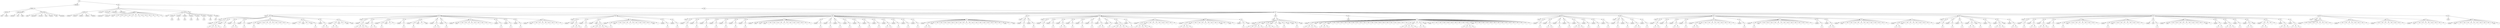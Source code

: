 digraph Tree {
	"t0" [label = "TEI"];
	"t1" [label = "teiHeader"];
	"t2" [label = "fileDesc"];
	"t3" [label = "titleStmt"];
	"t4" [label = "title"];
	"t5" [label = "author"];
	"t6" [label = "publicationStmt"];
	"t7" [label = "authority"];
	"t8" [label = "idno"];
	"t9" [label = "rights"];
	"t10" [label = "SourceDesc"];
	"t11" [label = "genre"];
	"t12" [label = "inspiration"];
	"t13" [label = "structure"];
	"t14" [label = "type"];
	"t15" [label = "periode"];
	"t16" [label = "taille"];
	"t17" [label = "permalien"];
	"t18" [label = "text"];
	"t19" [label = "front"];
	"t20" [label = "docTitle"];
	"t21" [label = "titlePart"];
	"t22" [label = "titlePart"];
	"t23" [label = "titlePart"];
	"t24" [label = "titlePart"];
	"t25" [label = "titlePart"];
	"t26" [label = "docDate"];
	"t27" [label = "docAuthor"];
	"t28" [label = "docImprint"];
	"t29" [label = "imprimeur"];
	"t30" [label = "performance"];
	"t31" [label = "premiere"];
	"t32" [label = "div"];
	"t33" [label = "head"];
	"t34" [label = "p"];
	"t35" [label = "p"];
	"t36" [label = "p"];
	"t37" [label = "p"];
	"t38" [label = "p"];
	"t39" [label = "p"];
	"t40" [label = "p"];
	"t41" [label = "p"];
	"t42" [label = "p"];
	"t43" [label = "p"];
	"t44" [label = "p"];
	"t45" [label = "p"];
	"t46" [label = "p"];
	"t47" [label = "castList"];
	"t48" [label = "head"];
	"t49" [label = "castItem"];
	"t50" [label = "role"];
	"t51" [label = "castItem"];
	"t52" [label = "role"];
	"t53" [label = "castItem"];
	"t54" [label = "role"];
	"t55" [label = "castItem"];
	"t56" [label = "role"];
	"t57" [label = "castItem"];
	"t58" [label = "role"];
	"t59" [label = "castItem"];
	"t60" [label = "role"];
	"t61" [label = "castItem"];
	"t62" [label = "role"];
	"t63" [label = "castItem"];
	"t64" [label = "role"];
	"t65" [label = "set"];
	"t66" [label = "body"];
	"t67" [label = "div1"];
	"t68" [label = "head"];
	"t69" [label = "div2"];
	"t70" [label = "head"];
	"t71" [label = "sp"];
	"t72" [label = "speaker"];
	"t73" [label = "p"];
	"t74" [label = "s"];
	"t75" [label = "s"];
	"t76" [label = "s"];
	"t77" [label = "s"];
	"t78" [label = "sp"];
	"t79" [label = "speaker"];
	"t80" [label = "p"];
	"t81" [label = "s"];
	"t82" [label = "sp"];
	"t83" [label = "speaker"];
	"t84" [label = "p"];
	"t85" [label = "s"];
	"t86" [label = "s"];
	"t87" [label = "sp"];
	"t88" [label = "speaker"];
	"t89" [label = "p"];
	"t90" [label = "s"];
	"t91" [label = "sp"];
	"t92" [label = "speaker"];
	"t93" [label = "p"];
	"t94" [label = "s"];
	"t95" [label = "stage"];
	"t96" [label = "l"];
	"t97" [label = "l"];
	"t98" [label = "l"];
	"t99" [label = "l"];
	"t100" [label = "l"];
	"t101" [label = "l"];
	"t102" [label = "l"];
	"t103" [label = "l"];
	"t104" [label = "sp"];
	"t105" [label = "speaker"];
	"t106" [label = "l"];
	"t107" [label = "stage"];
	"t108" [label = "l"];
	"t109" [label = "note"];
	"t110" [label = "p"];
	"t111" [label = "s"];
	"t112" [label = "sp"];
	"t113" [label = "speaker"];
	"t114" [label = "p"];
	"t115" [label = "s"];
	"t116" [label = "s"];
	"t117" [label = "sp"];
	"t118" [label = "speaker"];
	"t119" [label = "p"];
	"t120" [label = "s"];
	"t121" [label = "s"];
	"t122" [label = "note"];
	"t123" [label = "l"];
	"t124" [label = "stage"];
	"t125" [label = "stage"];
	"t126" [label = "div2"];
	"t127" [label = "head"];
	"t128" [label = "sp"];
	"t129" [label = "speaker"];
	"t130" [label = "p"];
	"t131" [label = "s"];
	"t132" [label = "s"];
	"t133" [label = "s"];
	"t134" [label = "s"];
	"t135" [label = "sp"];
	"t136" [label = "speaker"];
	"t137" [label = "p"];
	"t138" [label = "s"];
	"t139" [label = "s"];
	"t140" [label = "sp"];
	"t141" [label = "speaker"];
	"t142" [label = "p"];
	"t143" [label = "s"];
	"t144" [label = "stage"];
	"t145" [label = "l"];
	"t146" [label = "l"];
	"t147" [label = "sp"];
	"t148" [label = "speaker"];
	"t149" [label = "p"];
	"t150" [label = "s"];
	"t151" [label = "sp"];
	"t152" [label = "speaker"];
	"t153" [label = "p"];
	"t154" [label = "s"];
	"t155" [label = "stage"];
	"t156" [label = "l"];
	"t157" [label = "stage"];
	"t158" [label = "sp"];
	"t159" [label = "speaker"];
	"t160" [label = "p"];
	"t161" [label = "s"];
	"t162" [label = "s"];
	"t163" [label = "sp"];
	"t164" [label = "speaker"];
	"t165" [label = "p"];
	"t166" [label = "s"];
	"t167" [label = "sp"];
	"t168" [label = "speaker"];
	"t169" [label = "stage"];
	"t170" [label = "l"];
	"t171" [label = "l"];
	"t172" [label = "l"];
	"t173" [label = "l"];
	"t174" [label = "l"];
	"t175" [label = "l"];
	"t176" [label = "l"];
	"t177" [label = "l"];
	"t178" [label = "l"];
	"t179" [label = "sp"];
	"t180" [label = "speaker"];
	"t181" [label = "p"];
	"t182" [label = "s"];
	"t183" [label = "sp"];
	"t184" [label = "speaker"];
	"t185" [label = "p"];
	"t186" [label = "s"];
	"t187" [label = "sp"];
	"t188" [label = "speaker"];
	"t189" [label = "p"];
	"t190" [label = "s"];
	"t191" [label = "sp"];
	"t192" [label = "speaker"];
	"t193" [label = "stage"];
	"t194" [label = "l"];
	"t195" [label = "l"];
	"t196" [label = "l"];
	"t197" [label = "l"];
	"t198" [label = "l"];
	"t199" [label = "l"];
	"t200" [label = "l"];
	"t201" [label = "l"];
	"t202" [label = "div2"];
	"t203" [label = "head"];
	"t204" [label = "sp"];
	"t205" [label = "speaker"];
	"t206" [label = "stage"];
	"t207" [label = "p"];
	"t208" [label = "s"];
	"t209" [label = "s"];
	"t210" [label = "s"];
	"t211" [label = "sp"];
	"t212" [label = "speaker"];
	"t213" [label = "p"];
	"t214" [label = "s"];
	"t215" [label = "sp"];
	"t216" [label = "speaker"];
	"t217" [label = "stage"];
	"t218" [label = "p"];
	"t219" [label = "s"];
	"t220" [label = "s"];
	"t221" [label = "s"];
	"t222" [label = "s"];
	"t223" [label = "s"];
	"t224" [label = "sp"];
	"t225" [label = "speaker"];
	"t226" [label = "p"];
	"t227" [label = "s"];
	"t228" [label = "stage"];
	"t229" [label = "l"];
	"t230" [label = "l"];
	"t231" [label = "l"];
	"t232" [label = "l"];
	"t233" [label = "l"];
	"t234" [label = "l"];
	"t235" [label = "l"];
	"t236" [label = "l"];
	"t237" [label = "l"];
	"t238" [label = "stage"];
	"t239" [label = "l"];
	"t240" [label = "sp"];
	"t241" [label = "speaker"];
	"t242" [label = "p"];
	"t243" [label = "s"];
	"t244" [label = "sp"];
	"t245" [label = "speaker"];
	"t246" [label = "p"];
	"t247" [label = "s"];
	"t248" [label = "div2"];
	"t249" [label = "head"];
	"t250" [label = "sp"];
	"t251" [label = "speaker"];
	"t252" [label = "p"];
	"t253" [label = "s"];
	"t254" [label = "sp"];
	"t255" [label = "speaker"];
	"t256" [label = "p"];
	"t257" [label = "s"];
	"t258" [label = "sp"];
	"t259" [label = "speaker"];
	"t260" [label = "p"];
	"t261" [label = "s"];
	"t262" [label = "sp"];
	"t263" [label = "speaker"];
	"t264" [label = "p"];
	"t265" [label = "s"];
	"t266" [label = "sp"];
	"t267" [label = "speaker"];
	"t268" [label = "p"];
	"t269" [label = "s"];
	"t270" [label = "sp"];
	"t271" [label = "speaker"];
	"t272" [label = "p"];
	"t273" [label = "s"];
	"t274" [label = "sp"];
	"t275" [label = "speaker"];
	"t276" [label = "p"];
	"t277" [label = "s"];
	"t278" [label = "sp"];
	"t279" [label = "speaker"];
	"t280" [label = "stage"];
	"t281" [label = "note"];
	"t282" [label = "stage"];
	"t283" [label = "l"];
	"t284" [label = "l"];
	"t285" [label = "l"];
	"t286" [label = "l"];
	"t287" [label = "l"];
	"t288" [label = "l"];
	"t289" [label = "l"];
	"t290" [label = "l"];
	"t291" [label = "l"];
	"t292" [label = "l"];
	"t293" [label = "l"];
	"t294" [label = "l"];
	"t295" [label = "sp"];
	"t296" [label = "speaker"];
	"t297" [label = "p"];
	"t298" [label = "s"];
	"t299" [label = "sp"];
	"t300" [label = "speaker"];
	"t301" [label = "p"];
	"t302" [label = "s"];
	"t303" [label = "sp"];
	"t304" [label = "speaker"];
	"t305" [label = "p"];
	"t306" [label = "s"];
	"t307" [label = "sp"];
	"t308" [label = "speaker"];
	"t309" [label = "p"];
	"t310" [label = "s"];
	"t311" [label = "sp"];
	"t312" [label = "speaker"];
	"t313" [label = "p"];
	"t314" [label = "s"];
	"t315" [label = "sp"];
	"t316" [label = "speaker"];
	"t317" [label = "p"];
	"t318" [label = "s"];
	"t319" [label = "sp"];
	"t320" [label = "speaker"];
	"t321" [label = "p"];
	"t322" [label = "s"];
	"t323" [label = "sp"];
	"t324" [label = "speaker"];
	"t325" [label = "p"];
	"t326" [label = "s"];
	"t327" [label = "s"];
	"t328" [label = "sp"];
	"t329" [label = "speaker"];
	"t330" [label = "p"];
	"t331" [label = "s"];
	"t332" [label = "sp"];
	"t333" [label = "speaker"];
	"t334" [label = "p"];
	"t335" [label = "s"];
	"t336" [label = "sp"];
	"t337" [label = "speaker"];
	"t338" [label = "p"];
	"t339" [label = "s"];
	"t340" [label = "sp"];
	"t341" [label = "speaker"];
	"t342" [label = "p"];
	"t343" [label = "s"];
	"t344" [label = "s"];
	"t345" [label = "stage"];
	"t346" [label = "l"];
	"t347" [label = "l"];
	"t348" [label = "l"];
	"t349" [label = "l"];
	"t350" [label = "l"];
	"t351" [label = "l"];
	"t352" [label = "l"];
	"t353" [label = "l"];
	"t354" [label = "l"];
	"t355" [label = "l"];
	"t356" [label = "l"];
	"t357" [label = "l"];
	"t358" [label = "l"];
	"t359" [label = "l"];
	"t360" [label = "l"];
	"t361" [label = "l"];
	"t362" [label = "l"];
	"t363" [label = "l"];
	"t364" [label = "stage"];
	"t365" [label = "l"];
	"t366" [label = "stage"];
	"t367" [label = "div2"];
	"t368" [label = "head"];
	"t369" [label = "sp"];
	"t370" [label = "speaker"];
	"t371" [label = "p"];
	"t372" [label = "s"];
	"t373" [label = "sp"];
	"t374" [label = "speaker"];
	"t375" [label = "p"];
	"t376" [label = "s"];
	"t377" [label = "div2"];
	"t378" [label = "head"];
	"t379" [label = "sp"];
	"t380" [label = "speaker"];
	"t381" [label = "p"];
	"t382" [label = "s"];
	"t383" [label = "sp"];
	"t384" [label = "speaker"];
	"t385" [label = "p"];
	"t386" [label = "s"];
	"t387" [label = "sp"];
	"t388" [label = "speaker"];
	"t389" [label = "p"];
	"t390" [label = "s"];
	"t391" [label = "s"];
	"t392" [label = "sp"];
	"t393" [label = "speaker"];
	"t394" [label = "p"];
	"t395" [label = "s"];
	"t396" [label = "sp"];
	"t397" [label = "speaker"];
	"t398" [label = "p"];
	"t399" [label = "s"];
	"t400" [label = "sp"];
	"t401" [label = "speaker"];
	"t402" [label = "p"];
	"t403" [label = "s"];
	"t404" [label = "sp"];
	"t405" [label = "speaker"];
	"t406" [label = "p"];
	"t407" [label = "s"];
	"t408" [label = "s"];
	"t409" [label = "sp"];
	"t410" [label = "speaker"];
	"t411" [label = "p"];
	"t412" [label = "s"];
	"t413" [label = "sp"];
	"t414" [label = "speaker"];
	"t415" [label = "p"];
	"t416" [label = "s"];
	"t417" [label = "s"];
	"t418" [label = "s"];
	"t419" [label = "s"];
	"t420" [label = "s"];
	"t421" [label = "sp"];
	"t422" [label = "speaker"];
	"t423" [label = "p"];
	"t424" [label = "s"];
	"t425" [label = "sp"];
	"t426" [label = "speaker"];
	"t427" [label = "p"];
	"t428" [label = "s"];
	"t429" [label = "s"];
	"t430" [label = "s"];
	"t431" [label = "s"];
	"t432" [label = "s"];
	"t433" [label = "stage"];
	"t434" [label = "l"];
	"t435" [label = "l"];
	"t436" [label = "l"];
	"t437" [label = "l"];
	"t438" [label = "l"];
	"t439" [label = "l"];
	"t440" [label = "l"];
	"t441" [label = "l"];
	"t442" [label = "sp"];
	"t443" [label = "speaker"];
	"t444" [label = "p"];
	"t445" [label = "s"];
	"t446" [label = "s"];
	"t447" [label = "s"];
	"t448" [label = "s"];
	"t449" [label = "stage"];
	"t450" [label = "l"];
	"t451" [label = "l"];
	"t452" [label = "l"];
	"t453" [label = "l"];
	"t454" [label = "l"];
	"t455" [label = "l"];
	"t456" [label = "l"];
	"t457" [label = "stage"];
	"t458" [label = "l"];
	"t459" [label = "stage"];
	"t460" [label = "l"];
	"t461" [label = "sp"];
	"t462" [label = "speaker"];
	"t463" [label = "p"];
	"t464" [label = "s"];
	"t465" [label = "stage"];
	"t466" [label = "div2"];
	"t467" [label = "head"];
	"t468" [label = "sp"];
	"t469" [label = "speaker"];
	"t470" [label = "p"];
	"t471" [label = "s"];
	"t472" [label = "s"];
	"t473" [label = "s"];
	"t474" [label = "s"];
	"t475" [label = "s"];
	"t476" [label = "stage"];
	"t477" [label = "p"];
	"t478" [label = "s"];
	"t479" [label = "s"];
	"t480" [label = "s"];
	"t481" [label = "stage"];
	"t482" [label = "p"];
	"t483" [label = "s"];
	"t484" [label = "stage"];
	"t485" [label = "p"];
	"t486" [label = "s"];
	"t487" [label = "note"];
	"t488" [label = "stage"];
	"t489" [label = "p"];
	"t490" [label = "s"];
	"t491" [label = "stage"];
	"t492" [label = "div2"];
	"t493" [label = "head"];
	"t494" [label = "sp"];
	"t495" [label = "speaker"];
	"t496" [label = "p"];
	"t497" [label = "s"];
	"t498" [label = "s"];
	"t499" [label = "s"];
	"t500" [label = "s"];
	"t501" [label = "stage"];
	"t502" [label = "note"];
	"t503" [label = "p"];
	"t504" [label = "s"];
	"t505" [label = "s"];
	"t506" [label = "s"];
	"t507" [label = "stage"];
	"t508" [label = "l"];
	"t509" [label = "l"];
	"t510" [label = "l"];
	"t511" [label = "l"];
	"t512" [label = "l"];
	"t513" [label = "l"];
	"t514" [label = "l"];
	"t515" [label = "l"];
	"t516" [label = "l"];
	"t517" [label = "l"];
	"t518" [label = "l"];
	"t519" [label = "l"];
	"t520" [label = "l"];
	"t521" [label = "l"];
	"t522" [label = "l"];
	"t523" [label = "l"];
	"t524" [label = "l"];
	"t525" [label = "l"];
	"t526" [label = "l"];
	"t527" [label = "l"];
	"t528" [label = "p"];
	"t529" [label = "s"];
	"t530" [label = "s"];
	"t531" [label = "s"];
	"t532" [label = "s"];
	"t533" [label = "s"];
	"t534" [label = "note"];
	"t535" [label = "l"];
	"t536" [label = "p"];
	"t537" [label = "s"];
	"t538" [label = "s"];
	"t539" [label = "stage"];
	"t540" [label = "stage"];
	"t541" [label = "l"];
	"t542" [label = "l"];
	"t543" [label = "l"];
	"t544" [label = "l"];
	"t545" [label = "l"];
	"t546" [label = "l"];
	"t547" [label = "l"];
	"t548" [label = "l"];
	"t549" [label = "l"];
	"t550" [label = "p"];
	"t551" [label = "s"];
	"t552" [label = "s"];
	"t553" [label = "s"];
	"t554" [label = "s"];
	"t555" [label = "stage"];
	"t556" [label = "l"];
	"t557" [label = "l"];
	"t558" [label = "l"];
	"t559" [label = "l"];
	"t560" [label = "l"];
	"t561" [label = "l"];
	"t562" [label = "l"];
	"t563" [label = "l"];
	"t564" [label = "l"];
	"t565" [label = "l"];
	"t566" [label = "l"];
	"t567" [label = "l"];
	"t568" [label = "l"];
	"t569" [label = "l"];
	"t570" [label = "l"];
	"t571" [label = "div2"];
	"t572" [label = "head"];
	"t573" [label = "sp"];
	"t574" [label = "speaker"];
	"t575" [label = "p"];
	"t576" [label = "s"];
	"t577" [label = "sp"];
	"t578" [label = "speaker"];
	"t579" [label = "p"];
	"t580" [label = "s"];
	"t581" [label = "s"];
	"t582" [label = "sp"];
	"t583" [label = "speaker"];
	"t584" [label = "p"];
	"t585" [label = "s"];
	"t586" [label = "sp"];
	"t587" [label = "speaker"];
	"t588" [label = "p"];
	"t589" [label = "s"];
	"t590" [label = "sp"];
	"t591" [label = "speaker"];
	"t592" [label = "p"];
	"t593" [label = "s"];
	"t594" [label = "s"];
	"t595" [label = "s"];
	"t596" [label = "sp"];
	"t597" [label = "speaker"];
	"t598" [label = "p"];
	"t599" [label = "s"];
	"t600" [label = "sp"];
	"t601" [label = "speaker"];
	"t602" [label = "p"];
	"t603" [label = "s"];
	"t604" [label = "sp"];
	"t605" [label = "speaker"];
	"t606" [label = "p"];
	"t607" [label = "s"];
	"t608" [label = "div2"];
	"t609" [label = "head"];
	"t610" [label = "sp"];
	"t611" [label = "speaker"];
	"t612" [label = "p"];
	"t613" [label = "s"];
	"t614" [label = "sp"];
	"t615" [label = "speaker"];
	"t616" [label = "p"];
	"t617" [label = "s"];
	"t618" [label = "sp"];
	"t619" [label = "speaker"];
	"t620" [label = "p"];
	"t621" [label = "s"];
	"t622" [label = "s"];
	"t623" [label = "sp"];
	"t624" [label = "speaker"];
	"t625" [label = "p"];
	"t626" [label = "s"];
	"t627" [label = "div2"];
	"t628" [label = "head"];
	"t629" [label = "sp"];
	"t630" [label = "speaker"];
	"t631" [label = "p"];
	"t632" [label = "s"];
	"t633" [label = "s"];
	"t634" [label = "sp"];
	"t635" [label = "speaker"];
	"t636" [label = "p"];
	"t637" [label = "s"];
	"t638" [label = "sp"];
	"t639" [label = "speaker"];
	"t640" [label = "p"];
	"t641" [label = "s"];
	"t642" [label = "s"];
	"t643" [label = "sp"];
	"t644" [label = "speaker"];
	"t645" [label = "p"];
	"t646" [label = "s"];
	"t647" [label = "sp"];
	"t648" [label = "speaker"];
	"t649" [label = "p"];
	"t650" [label = "s"];
	"t651" [label = "s"];
	"t652" [label = "stage"];
	"t653" [label = "l"];
	"t654" [label = "l"];
	"t655" [label = "l"];
	"t656" [label = "l"];
	"t657" [label = "l"];
	"t658" [label = "l"];
	"t659" [label = "l"];
	"t660" [label = "l"];
	"t661" [label = "l"];
	"t662" [label = "sp"];
	"t663" [label = "speaker"];
	"t664" [label = "p"];
	"t665" [label = "s"];
	"t666" [label = "sp"];
	"t667" [label = "speaker"];
	"t668" [label = "p"];
	"t669" [label = "s"];
	"t670" [label = "stage"];
	"t671" [label = "l"];
	"t672" [label = "l"];
	"t673" [label = "l"];
	"t674" [label = "l"];
	"t675" [label = "l"];
	"t676" [label = "l"];
	"t677" [label = "l"];
	"t678" [label = "l"];
	"t679" [label = "l"];
	"t680" [label = "l"];
	"t681" [label = "l"];
	"t682" [label = "l"];
	"t683" [label = "l"];
	"t684" [label = "l"];
	"t685" [label = "sp"];
	"t686" [label = "speaker"];
	"t687" [label = "p"];
	"t688" [label = "s"];
	"t689" [label = "sp"];
	"t690" [label = "speaker"];
	"t691" [label = "p"];
	"t692" [label = "s"];
	"t693" [label = "s"];
	"t694" [label = "sp"];
	"t695" [label = "speaker"];
	"t696" [label = "stage"];
	"t697" [label = "l"];
	"t698" [label = "l"];
	"t699" [label = "l"];
	"t700" [label = "l"];
	"t701" [label = "l"];
	"t702" [label = "l"];
	"t703" [label = "l"];
	"t704" [label = "l"];
	"t705" [label = "l"];
	"t706" [label = "l"];
	"t707" [label = "l"];
	"t708" [label = "l"];
	"t709" [label = "sp"];
	"t710" [label = "speaker"];
	"t711" [label = "p"];
	"t712" [label = "s"];
	"t713" [label = "s"];
	"t714" [label = "stage"];
	"t715" [label = "l"];
	"t716" [label = "l"];
	"t717" [label = "l"];
	"t718" [label = "l"];
	"t719" [label = "l"];
	"t720" [label = "l"];
	"t721" [label = "l"];
	"t722" [label = "l"];
	"t723" [label = "div2"];
	"t724" [label = "head"];
	"t725" [label = "sp"];
	"t726" [label = "speaker"];
	"t727" [label = "p"];
	"t728" [label = "s"];
	"t729" [label = "sp"];
	"t730" [label = "speaker"];
	"t731" [label = "p"];
	"t732" [label = "s"];
	"t733" [label = "sp"];
	"t734" [label = "speaker"];
	"t735" [label = "p"];
	"t736" [label = "s"];
	"t737" [label = "sp"];
	"t738" [label = "speaker"];
	"t739" [label = "p"];
	"t740" [label = "s"];
	"t741" [label = "s"];
	"t742" [label = "stage"];
	"t743" [label = "p"];
	"t744" [label = "s"];
	"t745" [label = "sp"];
	"t746" [label = "speaker"];
	"t747" [label = "p"];
	"t748" [label = "s"];
	"t749" [label = "sp"];
	"t750" [label = "speaker"];
	"t751" [label = "p"];
	"t752" [label = "s"];
	"t753" [label = "s"];
	"t754" [label = "s"];
	"t755" [label = "stage"];
	"t756" [label = "sp"];
	"t757" [label = "speaker"];
	"t758" [label = "p"];
	"t759" [label = "s"];
	"t760" [label = "s"];
	"t761" [label = "div2"];
	"t762" [label = "head"];
	"t763" [label = "sp"];
	"t764" [label = "speaker"];
	"t765" [label = "p"];
	"t766" [label = "s"];
	"t767" [label = "sp"];
	"t768" [label = "speaker"];
	"t769" [label = "p"];
	"t770" [label = "s"];
	"t771" [label = "s"];
	"t772" [label = "sp"];
	"t773" [label = "speaker"];
	"t774" [label = "p"];
	"t775" [label = "s"];
	"t776" [label = "s"];
	"t777" [label = "s"];
	"t778" [label = "sp"];
	"t779" [label = "speaker"];
	"t780" [label = "p"];
	"t781" [label = "s"];
	"t782" [label = "sp"];
	"t783" [label = "speaker"];
	"t784" [label = "p"];
	"t785" [label = "s"];
	"t786" [label = "stage"];
	"t787" [label = "l"];
	"t788" [label = "l"];
	"t789" [label = "l"];
	"t790" [label = "l"];
	"t791" [label = "l"];
	"t792" [label = "l"];
	"t793" [label = "l"];
	"t794" [label = "l"];
	"t795" [label = "sp"];
	"t796" [label = "speaker"];
	"t797" [label = "p"];
	"t798" [label = "s"];
	"t799" [label = "stage"];
	"t800" [label = "l"];
	"t801" [label = "l"];
	"t802" [label = "l"];
	"t803" [label = "l"];
	"t804" [label = "l"];
	"t805" [label = "l"];
	"t806" [label = "l"];
	"t807" [label = "l"];
	"t808" [label = "sp"];
	"t809" [label = "speaker"];
	"t810" [label = "note"];
	"t811" [label = "p"];
	"t812" [label = "s"];
	"t813" [label = "sp"];
	"t814" [label = "speaker"];
	"t815" [label = "stage"];
	"t816" [label = "l"];
	"t817" [label = "l"];
	"t818" [label = "l"];
	"t819" [label = "l"];
	"t820" [label = "l"];
	"t821" [label = "l"];
	"t822" [label = "l"];
	"t823" [label = "l"];
	"t824" [label = "l"];
	"t825" [label = "stage"];
	"t826" [label = "l"];
	"t827" [label = "sp"];
	"t828" [label = "speaker"];
	"t829" [label = "p"];
	"t830" [label = "s"];
	"t831" [label = "s"];
	"t832" [label = "sp"];
	"t833" [label = "speaker"];
	"t834" [label = "p"];
	"t835" [label = "s"];
	"t836" [label = "s"];
	"t837" [label = "s"];
	"t838" [label = "sp"];
	"t839" [label = "speaker"];
	"t840" [label = "p"];
	"t841" [label = "s"];
	"t842" [label = "sp"];
	"t843" [label = "speaker"];
	"t844" [label = "p"];
	"t845" [label = "s"];
	"t846" [label = "s"];
	"t847" [label = "stage"];
	"t848" [label = "sp"];
	"t849" [label = "speaker"];
	"t850" [label = "p"];
	"t851" [label = "s"];
	"t852" [label = "s"];
	"t853" [label = "l"];
	"t854" [label = "l"];
	"t855" [label = "l"];
	"t856" [label = "sp"];
	"t857" [label = "speaker"];
	"t858" [label = "p"];
	"t859" [label = "s"];
	"t860" [label = "s"];
	"t861" [label = "s"];
	"t862" [label = "sp"];
	"t863" [label = "speaker"];
	"t864" [label = "p"];
	"t865" [label = "s"];
	"t866" [label = "s"];
	"t867" [label = "s"];
	"t868" [label = "div2"];
	"t869" [label = "head"];
	"t870" [label = "stage"];
	"t871" [label = "sp"];
	"t872" [label = "speaker"];
	"t873" [label = "l"];
	"t874" [label = "l"];
	"t875" [label = "l"];
	"t876" [label = "l"];
	"t877" [label = "l"];
	"t878" [label = "l"];
	"t879" [label = "l"];
	"t880" [label = "l"];
	"t881" [label = "sp"];
	"t882" [label = "speaker"];
	"t883" [label = "l"];
	"t884" [label = "l"];
	"t885" [label = "l"];
	"t886" [label = "l"];
	"t887" [label = "l"];
	"t888" [label = "l"];
	"t889" [label = "l"];
	"t890" [label = "l"];
	"t891" [label = "sp"];
	"t892" [label = "speaker"];
	"t893" [label = "l"];
	"t894" [label = "l"];
	"t895" [label = "l"];
	"t896" [label = "l"];
	"t897" [label = "l"];
	"t898" [label = "l"];
	"t899" [label = "l"];
	"t900" [label = "l"];
	"t901" [label = "sp"];
	"t902" [label = "speaker"];
	"t903" [label = "note"];
	"t904" [label = "l"];
	"t905" [label = "l"];
	"t906" [label = "l"];
	"t907" [label = "l"];
	"t908" [label = "l"];
	"t909" [label = "l"];
	"t910" [label = "l"];
	"t911" [label = "l"];
	"t912" [label = "div2"];
	"t913" [label = "head"];
	"t914" [label = "sp"];
	"t915" [label = "speaker"];
	"t916" [label = "stage"];
	"t917" [label = "l"];
	"t918" [label = "l"];
	"t919" [label = "l"];
	"t920" [label = "l"];
	"t921" [label = "l"];
	"t922" [label = "l"];
	"t923" [label = "l"];
	"t924" [label = "l"];
	"t925" [label = "l"];
	"t926" [label = "stage"];
	"t927" [label = "l"];
	"t0" -> "t1";
	"t1" -> "t2";
	"t2" -> "t3";
	"t3" -> "t4";
	"t3" -> "t5";
	"t2" -> "t6";
	"t6" -> "t7";
	"t6" -> "t8";
	"t6" -> "t9";
	"t2" -> "t10";
	"t10" -> "t11";
	"t10" -> "t12";
	"t10" -> "t13";
	"t10" -> "t14";
	"t10" -> "t15";
	"t10" -> "t16";
	"t10" -> "t17";
	"t0" -> "t18";
	"t18" -> "t19";
	"t19" -> "t20";
	"t20" -> "t21";
	"t20" -> "t22";
	"t20" -> "t23";
	"t20" -> "t24";
	"t20" -> "t25";
	"t19" -> "t26";
	"t19" -> "t27";
	"t19" -> "t28";
	"t28" -> "t29";
	"t19" -> "t30";
	"t30" -> "t31";
	"t19" -> "t32";
	"t32" -> "t33";
	"t32" -> "t34";
	"t32" -> "t35";
	"t32" -> "t36";
	"t32" -> "t37";
	"t32" -> "t38";
	"t32" -> "t39";
	"t32" -> "t40";
	"t32" -> "t41";
	"t32" -> "t42";
	"t32" -> "t43";
	"t32" -> "t44";
	"t32" -> "t45";
	"t32" -> "t46";
	"t19" -> "t47";
	"t47" -> "t48";
	"t47" -> "t49";
	"t49" -> "t50";
	"t47" -> "t51";
	"t51" -> "t52";
	"t47" -> "t53";
	"t53" -> "t54";
	"t47" -> "t55";
	"t55" -> "t56";
	"t47" -> "t57";
	"t57" -> "t58";
	"t47" -> "t59";
	"t59" -> "t60";
	"t47" -> "t61";
	"t61" -> "t62";
	"t47" -> "t63";
	"t63" -> "t64";
	"t19" -> "t65";
	"t18" -> "t66";
	"t66" -> "t67";
	"t67" -> "t68";
	"t67" -> "t69";
	"t69" -> "t70";
	"t69" -> "t71";
	"t71" -> "t72";
	"t71" -> "t73";
	"t73" -> "t74";
	"t73" -> "t75";
	"t73" -> "t76";
	"t73" -> "t77";
	"t69" -> "t78";
	"t78" -> "t79";
	"t78" -> "t80";
	"t80" -> "t81";
	"t69" -> "t82";
	"t82" -> "t83";
	"t82" -> "t84";
	"t84" -> "t85";
	"t84" -> "t86";
	"t69" -> "t87";
	"t87" -> "t88";
	"t87" -> "t89";
	"t89" -> "t90";
	"t69" -> "t91";
	"t91" -> "t92";
	"t91" -> "t93";
	"t93" -> "t94";
	"t91" -> "t95";
	"t91" -> "t96";
	"t91" -> "t97";
	"t91" -> "t98";
	"t91" -> "t99";
	"t91" -> "t100";
	"t91" -> "t101";
	"t91" -> "t102";
	"t91" -> "t103";
	"t69" -> "t104";
	"t104" -> "t105";
	"t104" -> "t106";
	"t104" -> "t107";
	"t104" -> "t108";
	"t104" -> "t109";
	"t104" -> "t110";
	"t110" -> "t111";
	"t69" -> "t112";
	"t112" -> "t113";
	"t112" -> "t114";
	"t114" -> "t115";
	"t114" -> "t116";
	"t69" -> "t117";
	"t117" -> "t118";
	"t117" -> "t119";
	"t119" -> "t120";
	"t119" -> "t121";
	"t117" -> "t122";
	"t117" -> "t123";
	"t117" -> "t124";
	"t117" -> "t125";
	"t67" -> "t126";
	"t126" -> "t127";
	"t126" -> "t128";
	"t128" -> "t129";
	"t128" -> "t130";
	"t130" -> "t131";
	"t130" -> "t132";
	"t130" -> "t133";
	"t130" -> "t134";
	"t126" -> "t135";
	"t135" -> "t136";
	"t135" -> "t137";
	"t137" -> "t138";
	"t137" -> "t139";
	"t126" -> "t140";
	"t140" -> "t141";
	"t140" -> "t142";
	"t142" -> "t143";
	"t140" -> "t144";
	"t140" -> "t145";
	"t140" -> "t146";
	"t126" -> "t147";
	"t147" -> "t148";
	"t147" -> "t149";
	"t149" -> "t150";
	"t126" -> "t151";
	"t151" -> "t152";
	"t151" -> "t153";
	"t153" -> "t154";
	"t151" -> "t155";
	"t151" -> "t156";
	"t151" -> "t157";
	"t126" -> "t158";
	"t158" -> "t159";
	"t158" -> "t160";
	"t160" -> "t161";
	"t160" -> "t162";
	"t126" -> "t163";
	"t163" -> "t164";
	"t163" -> "t165";
	"t165" -> "t166";
	"t126" -> "t167";
	"t167" -> "t168";
	"t167" -> "t169";
	"t167" -> "t170";
	"t167" -> "t171";
	"t167" -> "t172";
	"t167" -> "t173";
	"t167" -> "t174";
	"t167" -> "t175";
	"t167" -> "t176";
	"t167" -> "t177";
	"t167" -> "t178";
	"t126" -> "t179";
	"t179" -> "t180";
	"t179" -> "t181";
	"t181" -> "t182";
	"t126" -> "t183";
	"t183" -> "t184";
	"t183" -> "t185";
	"t185" -> "t186";
	"t126" -> "t187";
	"t187" -> "t188";
	"t187" -> "t189";
	"t189" -> "t190";
	"t126" -> "t191";
	"t191" -> "t192";
	"t191" -> "t193";
	"t191" -> "t194";
	"t191" -> "t195";
	"t191" -> "t196";
	"t191" -> "t197";
	"t191" -> "t198";
	"t191" -> "t199";
	"t191" -> "t200";
	"t191" -> "t201";
	"t67" -> "t202";
	"t202" -> "t203";
	"t202" -> "t204";
	"t204" -> "t205";
	"t204" -> "t206";
	"t204" -> "t207";
	"t207" -> "t208";
	"t207" -> "t209";
	"t207" -> "t210";
	"t202" -> "t211";
	"t211" -> "t212";
	"t211" -> "t213";
	"t213" -> "t214";
	"t202" -> "t215";
	"t215" -> "t216";
	"t215" -> "t217";
	"t215" -> "t218";
	"t218" -> "t219";
	"t218" -> "t220";
	"t218" -> "t221";
	"t218" -> "t222";
	"t218" -> "t223";
	"t202" -> "t224";
	"t224" -> "t225";
	"t224" -> "t226";
	"t226" -> "t227";
	"t224" -> "t228";
	"t224" -> "t229";
	"t224" -> "t230";
	"t224" -> "t231";
	"t224" -> "t232";
	"t224" -> "t233";
	"t224" -> "t234";
	"t224" -> "t235";
	"t224" -> "t236";
	"t224" -> "t237";
	"t224" -> "t238";
	"t224" -> "t239";
	"t202" -> "t240";
	"t240" -> "t241";
	"t240" -> "t242";
	"t242" -> "t243";
	"t202" -> "t244";
	"t244" -> "t245";
	"t244" -> "t246";
	"t246" -> "t247";
	"t67" -> "t248";
	"t248" -> "t249";
	"t248" -> "t250";
	"t250" -> "t251";
	"t250" -> "t252";
	"t252" -> "t253";
	"t248" -> "t254";
	"t254" -> "t255";
	"t254" -> "t256";
	"t256" -> "t257";
	"t248" -> "t258";
	"t258" -> "t259";
	"t258" -> "t260";
	"t260" -> "t261";
	"t248" -> "t262";
	"t262" -> "t263";
	"t262" -> "t264";
	"t264" -> "t265";
	"t248" -> "t266";
	"t266" -> "t267";
	"t266" -> "t268";
	"t268" -> "t269";
	"t248" -> "t270";
	"t270" -> "t271";
	"t270" -> "t272";
	"t272" -> "t273";
	"t248" -> "t274";
	"t274" -> "t275";
	"t274" -> "t276";
	"t276" -> "t277";
	"t248" -> "t278";
	"t278" -> "t279";
	"t278" -> "t280";
	"t278" -> "t281";
	"t278" -> "t282";
	"t278" -> "t283";
	"t278" -> "t284";
	"t278" -> "t285";
	"t278" -> "t286";
	"t278" -> "t287";
	"t278" -> "t288";
	"t278" -> "t289";
	"t278" -> "t290";
	"t278" -> "t291";
	"t278" -> "t292";
	"t278" -> "t293";
	"t278" -> "t294";
	"t248" -> "t295";
	"t295" -> "t296";
	"t295" -> "t297";
	"t297" -> "t298";
	"t248" -> "t299";
	"t299" -> "t300";
	"t299" -> "t301";
	"t301" -> "t302";
	"t248" -> "t303";
	"t303" -> "t304";
	"t303" -> "t305";
	"t305" -> "t306";
	"t248" -> "t307";
	"t307" -> "t308";
	"t307" -> "t309";
	"t309" -> "t310";
	"t248" -> "t311";
	"t311" -> "t312";
	"t311" -> "t313";
	"t313" -> "t314";
	"t248" -> "t315";
	"t315" -> "t316";
	"t315" -> "t317";
	"t317" -> "t318";
	"t248" -> "t319";
	"t319" -> "t320";
	"t319" -> "t321";
	"t321" -> "t322";
	"t248" -> "t323";
	"t323" -> "t324";
	"t323" -> "t325";
	"t325" -> "t326";
	"t325" -> "t327";
	"t248" -> "t328";
	"t328" -> "t329";
	"t328" -> "t330";
	"t330" -> "t331";
	"t248" -> "t332";
	"t332" -> "t333";
	"t332" -> "t334";
	"t334" -> "t335";
	"t248" -> "t336";
	"t336" -> "t337";
	"t336" -> "t338";
	"t338" -> "t339";
	"t248" -> "t340";
	"t340" -> "t341";
	"t340" -> "t342";
	"t342" -> "t343";
	"t342" -> "t344";
	"t340" -> "t345";
	"t340" -> "t346";
	"t340" -> "t347";
	"t340" -> "t348";
	"t340" -> "t349";
	"t340" -> "t350";
	"t340" -> "t351";
	"t340" -> "t352";
	"t340" -> "t353";
	"t340" -> "t354";
	"t340" -> "t355";
	"t340" -> "t356";
	"t340" -> "t357";
	"t340" -> "t358";
	"t340" -> "t359";
	"t340" -> "t360";
	"t340" -> "t361";
	"t340" -> "t362";
	"t340" -> "t363";
	"t340" -> "t364";
	"t340" -> "t365";
	"t340" -> "t366";
	"t67" -> "t367";
	"t367" -> "t368";
	"t367" -> "t369";
	"t369" -> "t370";
	"t369" -> "t371";
	"t371" -> "t372";
	"t367" -> "t373";
	"t373" -> "t374";
	"t373" -> "t375";
	"t375" -> "t376";
	"t67" -> "t377";
	"t377" -> "t378";
	"t377" -> "t379";
	"t379" -> "t380";
	"t379" -> "t381";
	"t381" -> "t382";
	"t377" -> "t383";
	"t383" -> "t384";
	"t383" -> "t385";
	"t385" -> "t386";
	"t377" -> "t387";
	"t387" -> "t388";
	"t387" -> "t389";
	"t389" -> "t390";
	"t389" -> "t391";
	"t377" -> "t392";
	"t392" -> "t393";
	"t392" -> "t394";
	"t394" -> "t395";
	"t377" -> "t396";
	"t396" -> "t397";
	"t396" -> "t398";
	"t398" -> "t399";
	"t377" -> "t400";
	"t400" -> "t401";
	"t400" -> "t402";
	"t402" -> "t403";
	"t377" -> "t404";
	"t404" -> "t405";
	"t404" -> "t406";
	"t406" -> "t407";
	"t406" -> "t408";
	"t377" -> "t409";
	"t409" -> "t410";
	"t409" -> "t411";
	"t411" -> "t412";
	"t377" -> "t413";
	"t413" -> "t414";
	"t413" -> "t415";
	"t415" -> "t416";
	"t415" -> "t417";
	"t415" -> "t418";
	"t415" -> "t419";
	"t415" -> "t420";
	"t377" -> "t421";
	"t421" -> "t422";
	"t421" -> "t423";
	"t423" -> "t424";
	"t377" -> "t425";
	"t425" -> "t426";
	"t425" -> "t427";
	"t427" -> "t428";
	"t427" -> "t429";
	"t427" -> "t430";
	"t427" -> "t431";
	"t427" -> "t432";
	"t425" -> "t433";
	"t425" -> "t434";
	"t425" -> "t435";
	"t425" -> "t436";
	"t425" -> "t437";
	"t425" -> "t438";
	"t425" -> "t439";
	"t425" -> "t440";
	"t425" -> "t441";
	"t377" -> "t442";
	"t442" -> "t443";
	"t442" -> "t444";
	"t444" -> "t445";
	"t444" -> "t446";
	"t444" -> "t447";
	"t444" -> "t448";
	"t442" -> "t449";
	"t442" -> "t450";
	"t442" -> "t451";
	"t442" -> "t452";
	"t442" -> "t453";
	"t442" -> "t454";
	"t442" -> "t455";
	"t442" -> "t456";
	"t442" -> "t457";
	"t442" -> "t458";
	"t442" -> "t459";
	"t442" -> "t460";
	"t377" -> "t461";
	"t461" -> "t462";
	"t461" -> "t463";
	"t463" -> "t464";
	"t461" -> "t465";
	"t67" -> "t466";
	"t466" -> "t467";
	"t466" -> "t468";
	"t468" -> "t469";
	"t468" -> "t470";
	"t470" -> "t471";
	"t470" -> "t472";
	"t470" -> "t473";
	"t470" -> "t474";
	"t470" -> "t475";
	"t468" -> "t476";
	"t468" -> "t477";
	"t477" -> "t478";
	"t477" -> "t479";
	"t477" -> "t480";
	"t468" -> "t481";
	"t468" -> "t482";
	"t482" -> "t483";
	"t468" -> "t484";
	"t468" -> "t485";
	"t485" -> "t486";
	"t468" -> "t487";
	"t468" -> "t488";
	"t468" -> "t489";
	"t489" -> "t490";
	"t468" -> "t491";
	"t67" -> "t492";
	"t492" -> "t493";
	"t492" -> "t494";
	"t494" -> "t495";
	"t494" -> "t496";
	"t496" -> "t497";
	"t496" -> "t498";
	"t496" -> "t499";
	"t496" -> "t500";
	"t494" -> "t501";
	"t494" -> "t502";
	"t494" -> "t503";
	"t503" -> "t504";
	"t503" -> "t505";
	"t503" -> "t506";
	"t494" -> "t507";
	"t494" -> "t508";
	"t494" -> "t509";
	"t494" -> "t510";
	"t494" -> "t511";
	"t494" -> "t512";
	"t494" -> "t513";
	"t494" -> "t514";
	"t494" -> "t515";
	"t494" -> "t516";
	"t494" -> "t517";
	"t494" -> "t518";
	"t494" -> "t519";
	"t494" -> "t520";
	"t494" -> "t521";
	"t494" -> "t522";
	"t494" -> "t523";
	"t494" -> "t524";
	"t494" -> "t525";
	"t494" -> "t526";
	"t494" -> "t527";
	"t494" -> "t528";
	"t528" -> "t529";
	"t528" -> "t530";
	"t528" -> "t531";
	"t528" -> "t532";
	"t528" -> "t533";
	"t494" -> "t534";
	"t494" -> "t535";
	"t494" -> "t536";
	"t536" -> "t537";
	"t536" -> "t538";
	"t494" -> "t539";
	"t494" -> "t540";
	"t494" -> "t541";
	"t494" -> "t542";
	"t494" -> "t543";
	"t494" -> "t544";
	"t494" -> "t545";
	"t494" -> "t546";
	"t494" -> "t547";
	"t494" -> "t548";
	"t494" -> "t549";
	"t494" -> "t550";
	"t550" -> "t551";
	"t550" -> "t552";
	"t550" -> "t553";
	"t550" -> "t554";
	"t494" -> "t555";
	"t494" -> "t556";
	"t494" -> "t557";
	"t494" -> "t558";
	"t494" -> "t559";
	"t494" -> "t560";
	"t494" -> "t561";
	"t494" -> "t562";
	"t494" -> "t563";
	"t494" -> "t564";
	"t494" -> "t565";
	"t494" -> "t566";
	"t494" -> "t567";
	"t494" -> "t568";
	"t494" -> "t569";
	"t494" -> "t570";
	"t67" -> "t571";
	"t571" -> "t572";
	"t571" -> "t573";
	"t573" -> "t574";
	"t573" -> "t575";
	"t575" -> "t576";
	"t571" -> "t577";
	"t577" -> "t578";
	"t577" -> "t579";
	"t579" -> "t580";
	"t579" -> "t581";
	"t571" -> "t582";
	"t582" -> "t583";
	"t582" -> "t584";
	"t584" -> "t585";
	"t571" -> "t586";
	"t586" -> "t587";
	"t586" -> "t588";
	"t588" -> "t589";
	"t571" -> "t590";
	"t590" -> "t591";
	"t590" -> "t592";
	"t592" -> "t593";
	"t592" -> "t594";
	"t592" -> "t595";
	"t571" -> "t596";
	"t596" -> "t597";
	"t596" -> "t598";
	"t598" -> "t599";
	"t571" -> "t600";
	"t600" -> "t601";
	"t600" -> "t602";
	"t602" -> "t603";
	"t571" -> "t604";
	"t604" -> "t605";
	"t604" -> "t606";
	"t606" -> "t607";
	"t67" -> "t608";
	"t608" -> "t609";
	"t608" -> "t610";
	"t610" -> "t611";
	"t610" -> "t612";
	"t612" -> "t613";
	"t608" -> "t614";
	"t614" -> "t615";
	"t614" -> "t616";
	"t616" -> "t617";
	"t608" -> "t618";
	"t618" -> "t619";
	"t618" -> "t620";
	"t620" -> "t621";
	"t620" -> "t622";
	"t608" -> "t623";
	"t623" -> "t624";
	"t623" -> "t625";
	"t625" -> "t626";
	"t67" -> "t627";
	"t627" -> "t628";
	"t627" -> "t629";
	"t629" -> "t630";
	"t629" -> "t631";
	"t631" -> "t632";
	"t631" -> "t633";
	"t627" -> "t634";
	"t634" -> "t635";
	"t634" -> "t636";
	"t636" -> "t637";
	"t627" -> "t638";
	"t638" -> "t639";
	"t638" -> "t640";
	"t640" -> "t641";
	"t640" -> "t642";
	"t627" -> "t643";
	"t643" -> "t644";
	"t643" -> "t645";
	"t645" -> "t646";
	"t627" -> "t647";
	"t647" -> "t648";
	"t647" -> "t649";
	"t649" -> "t650";
	"t649" -> "t651";
	"t647" -> "t652";
	"t647" -> "t653";
	"t647" -> "t654";
	"t647" -> "t655";
	"t647" -> "t656";
	"t647" -> "t657";
	"t647" -> "t658";
	"t647" -> "t659";
	"t647" -> "t660";
	"t647" -> "t661";
	"t627" -> "t662";
	"t662" -> "t663";
	"t662" -> "t664";
	"t664" -> "t665";
	"t627" -> "t666";
	"t666" -> "t667";
	"t666" -> "t668";
	"t668" -> "t669";
	"t666" -> "t670";
	"t666" -> "t671";
	"t666" -> "t672";
	"t666" -> "t673";
	"t666" -> "t674";
	"t666" -> "t675";
	"t666" -> "t676";
	"t666" -> "t677";
	"t666" -> "t678";
	"t666" -> "t679";
	"t666" -> "t680";
	"t666" -> "t681";
	"t666" -> "t682";
	"t666" -> "t683";
	"t666" -> "t684";
	"t627" -> "t685";
	"t685" -> "t686";
	"t685" -> "t687";
	"t687" -> "t688";
	"t627" -> "t689";
	"t689" -> "t690";
	"t689" -> "t691";
	"t691" -> "t692";
	"t691" -> "t693";
	"t627" -> "t694";
	"t694" -> "t695";
	"t694" -> "t696";
	"t694" -> "t697";
	"t694" -> "t698";
	"t694" -> "t699";
	"t694" -> "t700";
	"t694" -> "t701";
	"t694" -> "t702";
	"t694" -> "t703";
	"t694" -> "t704";
	"t694" -> "t705";
	"t694" -> "t706";
	"t694" -> "t707";
	"t694" -> "t708";
	"t627" -> "t709";
	"t709" -> "t710";
	"t709" -> "t711";
	"t711" -> "t712";
	"t711" -> "t713";
	"t709" -> "t714";
	"t709" -> "t715";
	"t709" -> "t716";
	"t709" -> "t717";
	"t709" -> "t718";
	"t709" -> "t719";
	"t709" -> "t720";
	"t709" -> "t721";
	"t709" -> "t722";
	"t67" -> "t723";
	"t723" -> "t724";
	"t723" -> "t725";
	"t725" -> "t726";
	"t725" -> "t727";
	"t727" -> "t728";
	"t723" -> "t729";
	"t729" -> "t730";
	"t729" -> "t731";
	"t731" -> "t732";
	"t723" -> "t733";
	"t733" -> "t734";
	"t733" -> "t735";
	"t735" -> "t736";
	"t723" -> "t737";
	"t737" -> "t738";
	"t737" -> "t739";
	"t739" -> "t740";
	"t739" -> "t741";
	"t737" -> "t742";
	"t737" -> "t743";
	"t743" -> "t744";
	"t723" -> "t745";
	"t745" -> "t746";
	"t745" -> "t747";
	"t747" -> "t748";
	"t723" -> "t749";
	"t749" -> "t750";
	"t749" -> "t751";
	"t751" -> "t752";
	"t751" -> "t753";
	"t751" -> "t754";
	"t749" -> "t755";
	"t723" -> "t756";
	"t756" -> "t757";
	"t756" -> "t758";
	"t758" -> "t759";
	"t758" -> "t760";
	"t67" -> "t761";
	"t761" -> "t762";
	"t761" -> "t763";
	"t763" -> "t764";
	"t763" -> "t765";
	"t765" -> "t766";
	"t761" -> "t767";
	"t767" -> "t768";
	"t767" -> "t769";
	"t769" -> "t770";
	"t769" -> "t771";
	"t761" -> "t772";
	"t772" -> "t773";
	"t772" -> "t774";
	"t774" -> "t775";
	"t774" -> "t776";
	"t774" -> "t777";
	"t761" -> "t778";
	"t778" -> "t779";
	"t778" -> "t780";
	"t780" -> "t781";
	"t761" -> "t782";
	"t782" -> "t783";
	"t782" -> "t784";
	"t784" -> "t785";
	"t782" -> "t786";
	"t782" -> "t787";
	"t782" -> "t788";
	"t782" -> "t789";
	"t782" -> "t790";
	"t782" -> "t791";
	"t782" -> "t792";
	"t782" -> "t793";
	"t782" -> "t794";
	"t761" -> "t795";
	"t795" -> "t796";
	"t795" -> "t797";
	"t797" -> "t798";
	"t795" -> "t799";
	"t795" -> "t800";
	"t795" -> "t801";
	"t795" -> "t802";
	"t795" -> "t803";
	"t795" -> "t804";
	"t795" -> "t805";
	"t795" -> "t806";
	"t795" -> "t807";
	"t761" -> "t808";
	"t808" -> "t809";
	"t808" -> "t810";
	"t808" -> "t811";
	"t811" -> "t812";
	"t761" -> "t813";
	"t813" -> "t814";
	"t813" -> "t815";
	"t813" -> "t816";
	"t813" -> "t817";
	"t813" -> "t818";
	"t813" -> "t819";
	"t813" -> "t820";
	"t813" -> "t821";
	"t813" -> "t822";
	"t813" -> "t823";
	"t813" -> "t824";
	"t813" -> "t825";
	"t813" -> "t826";
	"t761" -> "t827";
	"t827" -> "t828";
	"t827" -> "t829";
	"t829" -> "t830";
	"t829" -> "t831";
	"t761" -> "t832";
	"t832" -> "t833";
	"t832" -> "t834";
	"t834" -> "t835";
	"t834" -> "t836";
	"t834" -> "t837";
	"t761" -> "t838";
	"t838" -> "t839";
	"t838" -> "t840";
	"t840" -> "t841";
	"t761" -> "t842";
	"t842" -> "t843";
	"t842" -> "t844";
	"t844" -> "t845";
	"t844" -> "t846";
	"t842" -> "t847";
	"t761" -> "t848";
	"t848" -> "t849";
	"t848" -> "t850";
	"t850" -> "t851";
	"t850" -> "t852";
	"t848" -> "t853";
	"t848" -> "t854";
	"t848" -> "t855";
	"t761" -> "t856";
	"t856" -> "t857";
	"t856" -> "t858";
	"t858" -> "t859";
	"t858" -> "t860";
	"t858" -> "t861";
	"t761" -> "t862";
	"t862" -> "t863";
	"t862" -> "t864";
	"t864" -> "t865";
	"t864" -> "t866";
	"t864" -> "t867";
	"t67" -> "t868";
	"t868" -> "t869";
	"t868" -> "t870";
	"t868" -> "t871";
	"t871" -> "t872";
	"t871" -> "t873";
	"t871" -> "t874";
	"t871" -> "t875";
	"t871" -> "t876";
	"t871" -> "t877";
	"t871" -> "t878";
	"t871" -> "t879";
	"t871" -> "t880";
	"t868" -> "t881";
	"t881" -> "t882";
	"t881" -> "t883";
	"t881" -> "t884";
	"t881" -> "t885";
	"t881" -> "t886";
	"t881" -> "t887";
	"t881" -> "t888";
	"t881" -> "t889";
	"t881" -> "t890";
	"t868" -> "t891";
	"t891" -> "t892";
	"t891" -> "t893";
	"t891" -> "t894";
	"t891" -> "t895";
	"t891" -> "t896";
	"t891" -> "t897";
	"t891" -> "t898";
	"t891" -> "t899";
	"t891" -> "t900";
	"t868" -> "t901";
	"t901" -> "t902";
	"t901" -> "t903";
	"t901" -> "t904";
	"t901" -> "t905";
	"t901" -> "t906";
	"t901" -> "t907";
	"t901" -> "t908";
	"t901" -> "t909";
	"t901" -> "t910";
	"t901" -> "t911";
	"t67" -> "t912";
	"t912" -> "t913";
	"t912" -> "t914";
	"t914" -> "t915";
	"t914" -> "t916";
	"t914" -> "t917";
	"t914" -> "t918";
	"t914" -> "t919";
	"t914" -> "t920";
	"t914" -> "t921";
	"t914" -> "t922";
	"t914" -> "t923";
	"t914" -> "t924";
	"t914" -> "t925";
	"t914" -> "t926";
	"t914" -> "t927";
}
